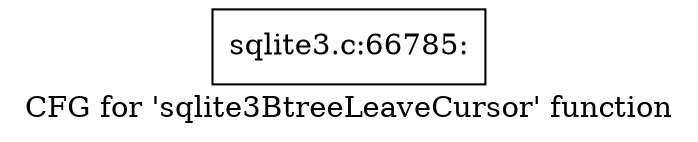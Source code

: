 digraph "CFG for 'sqlite3BtreeLeaveCursor' function" {
	label="CFG for 'sqlite3BtreeLeaveCursor' function";

	Node0x55c0f8646280 [shape=record,label="{sqlite3.c:66785:}"];
}
